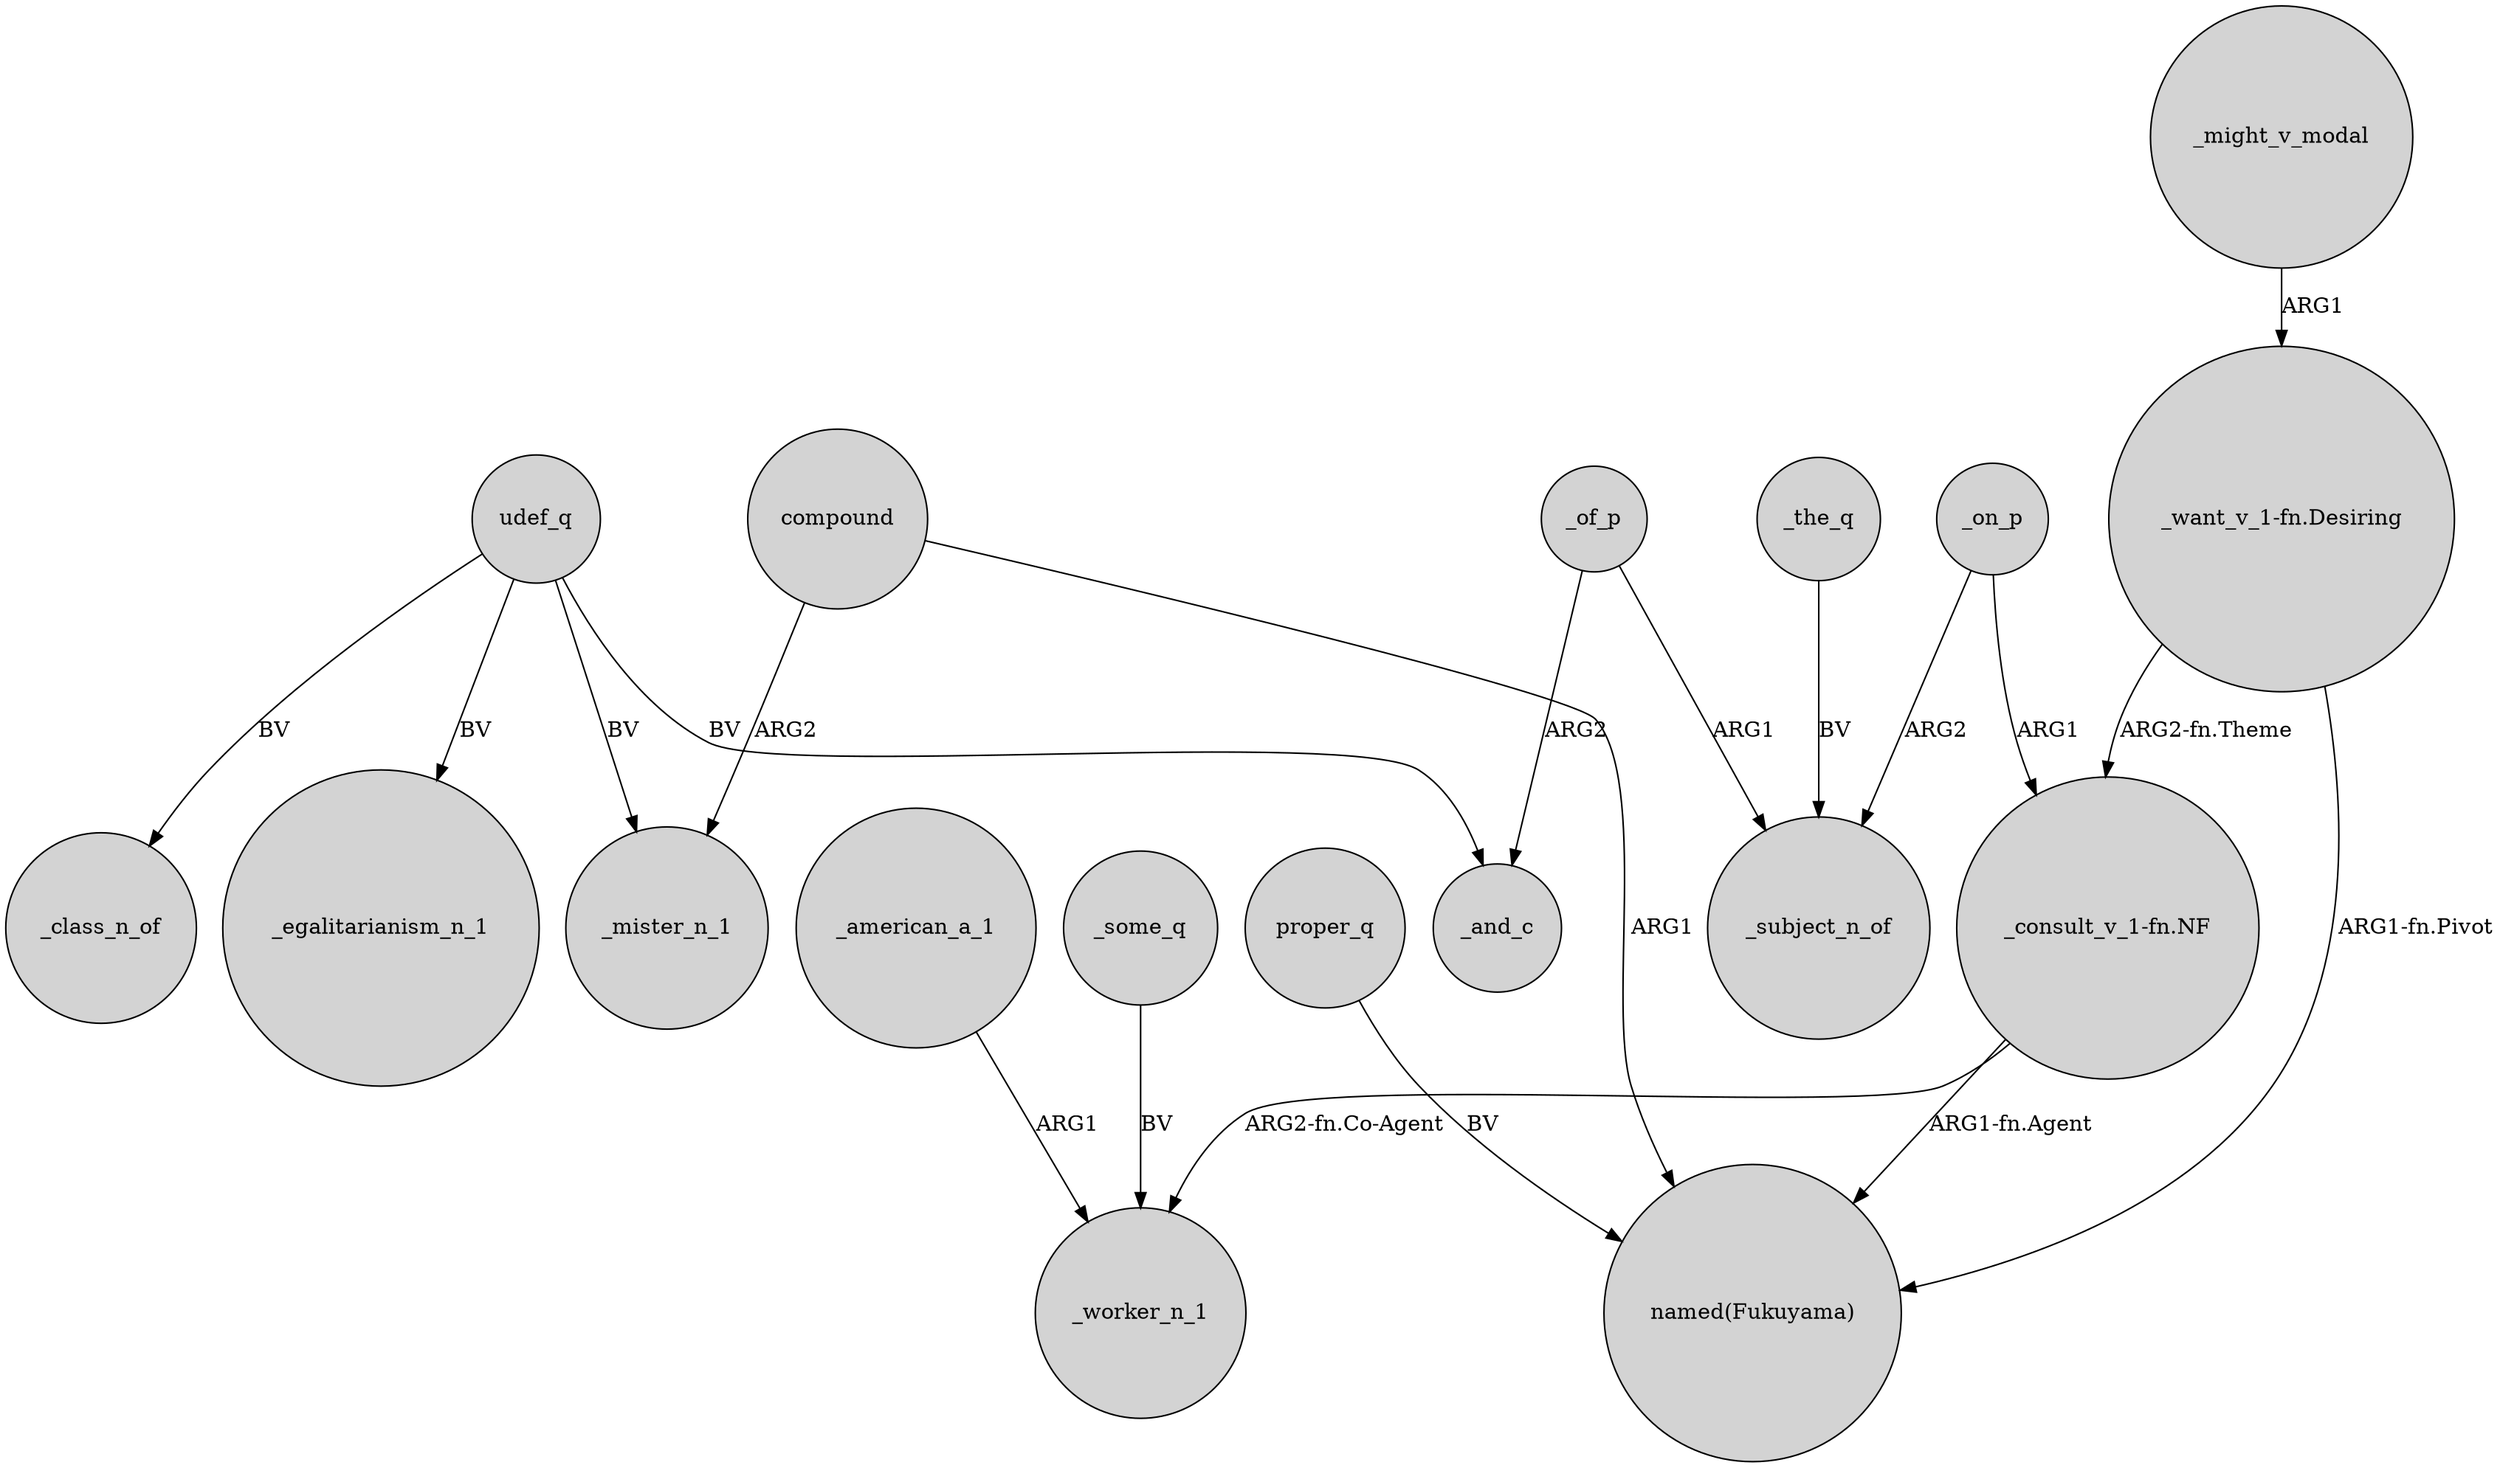 digraph {
	node [shape=circle style=filled]
	udef_q -> _class_n_of [label=BV]
	_some_q -> _worker_n_1 [label=BV]
	compound -> _mister_n_1 [label=ARG2]
	_on_p -> "_consult_v_1-fn.NF" [label=ARG1]
	udef_q -> _egalitarianism_n_1 [label=BV]
	udef_q -> _mister_n_1 [label=BV]
	_of_p -> _and_c [label=ARG2]
	_on_p -> _subject_n_of [label=ARG2]
	proper_q -> "named(Fukuyama)" [label=BV]
	_the_q -> _subject_n_of [label=BV]
	_of_p -> _subject_n_of [label=ARG1]
	compound -> "named(Fukuyama)" [label=ARG1]
	"_consult_v_1-fn.NF" -> _worker_n_1 [label="ARG2-fn.Co-Agent"]
	_might_v_modal -> "_want_v_1-fn.Desiring" [label=ARG1]
	"_want_v_1-fn.Desiring" -> "_consult_v_1-fn.NF" [label="ARG2-fn.Theme"]
	"_want_v_1-fn.Desiring" -> "named(Fukuyama)" [label="ARG1-fn.Pivot"]
	"_consult_v_1-fn.NF" -> "named(Fukuyama)" [label="ARG1-fn.Agent"]
	_american_a_1 -> _worker_n_1 [label=ARG1]
	udef_q -> _and_c [label=BV]
}
